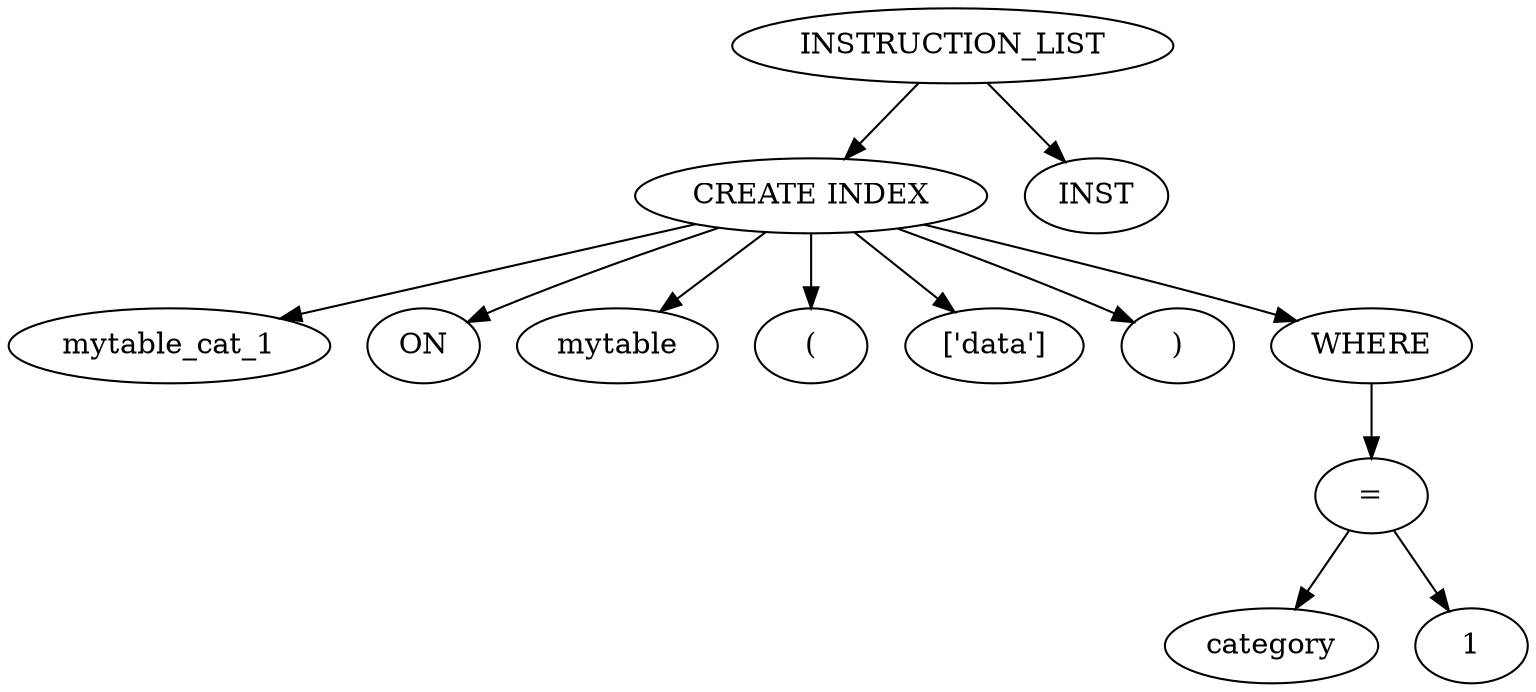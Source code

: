 // AST
digraph {
	13 [label=INSTRUCTION_LIST]
	14 [label="CREATE INDEX"]
	15 [label=mytable_cat_1]
	16 [label=ON]
	17 [label=mytable]
	18 [label="("]
	19 [label="['data']"]
	20 [label=")"]
	21 [label=WHERE]
	22 [label="="]
	23 [label=category]
	24 [label=1]
	25 [label=INST]
	13 -> 14
	14 -> 15
	14 -> 16
	14 -> 17
	14 -> 18
	14 -> 19
	14 -> 20
	14 -> 21
	21 -> 22
	22 -> 23
	22 -> 24
	13 -> 25
}
